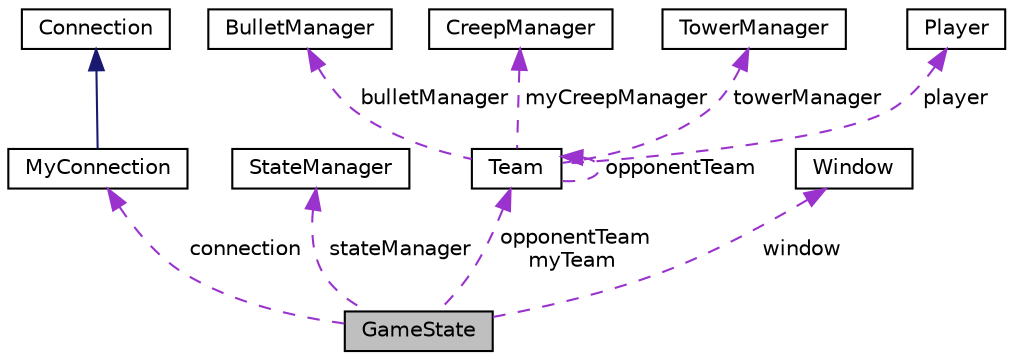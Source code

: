 digraph "GameState"
{
  edge [fontname="Helvetica",fontsize="10",labelfontname="Helvetica",labelfontsize="10"];
  node [fontname="Helvetica",fontsize="10",shape=record];
  Node1 [label="GameState",height=0.2,width=0.4,color="black", fillcolor="grey75", style="filled", fontcolor="black"];
  Node2 -> Node1 [dir="back",color="darkorchid3",fontsize="10",style="dashed",label=" connection" ,fontname="Helvetica"];
  Node2 [label="MyConnection",height=0.2,width=0.4,color="black", fillcolor="white", style="filled",URL="$class_my_connection.html"];
  Node3 -> Node2 [dir="back",color="midnightblue",fontsize="10",style="solid",fontname="Helvetica"];
  Node3 [label="Connection",height=0.2,width=0.4,color="black", fillcolor="white", style="filled",URL="$class_connection.html",tooltip="Generic class for networking. "];
  Node4 -> Node1 [dir="back",color="darkorchid3",fontsize="10",style="dashed",label=" stateManager" ,fontname="Helvetica"];
  Node4 [label="StateManager",height=0.2,width=0.4,color="black", fillcolor="white", style="filled",URL="$class_state_manager.html"];
  Node5 -> Node1 [dir="back",color="darkorchid3",fontsize="10",style="dashed",label=" opponentTeam\nmyTeam" ,fontname="Helvetica"];
  Node5 [label="Team",height=0.2,width=0.4,color="black", fillcolor="white", style="filled",URL="$class_team.html"];
  Node6 -> Node5 [dir="back",color="darkorchid3",fontsize="10",style="dashed",label=" bulletManager" ,fontname="Helvetica"];
  Node6 [label="BulletManager",height=0.2,width=0.4,color="black", fillcolor="white", style="filled",URL="$class_bullet_manager.html",tooltip="Manages/ Stores the bullets and updates them. "];
  Node7 -> Node5 [dir="back",color="darkorchid3",fontsize="10",style="dashed",label=" myCreepManager" ,fontname="Helvetica"];
  Node7 [label="CreepManager",height=0.2,width=0.4,color="black", fillcolor="white", style="filled",URL="$class_creep_manager.html"];
  Node8 -> Node5 [dir="back",color="darkorchid3",fontsize="10",style="dashed",label=" towerManager" ,fontname="Helvetica"];
  Node8 [label="TowerManager",height=0.2,width=0.4,color="black", fillcolor="white", style="filled",URL="$class_tower_manager.html"];
  Node5 -> Node5 [dir="back",color="darkorchid3",fontsize="10",style="dashed",label=" opponentTeam" ,fontname="Helvetica"];
  Node9 -> Node5 [dir="back",color="darkorchid3",fontsize="10",style="dashed",label=" player" ,fontname="Helvetica"];
  Node9 [label="Player",height=0.2,width=0.4,color="black", fillcolor="white", style="filled",URL="$class_player.html"];
  Node10 -> Node1 [dir="back",color="darkorchid3",fontsize="10",style="dashed",label=" window" ,fontname="Helvetica"];
  Node10 [label="Window",height=0.2,width=0.4,color="black", fillcolor="white", style="filled",URL="$class_window.html"];
}
